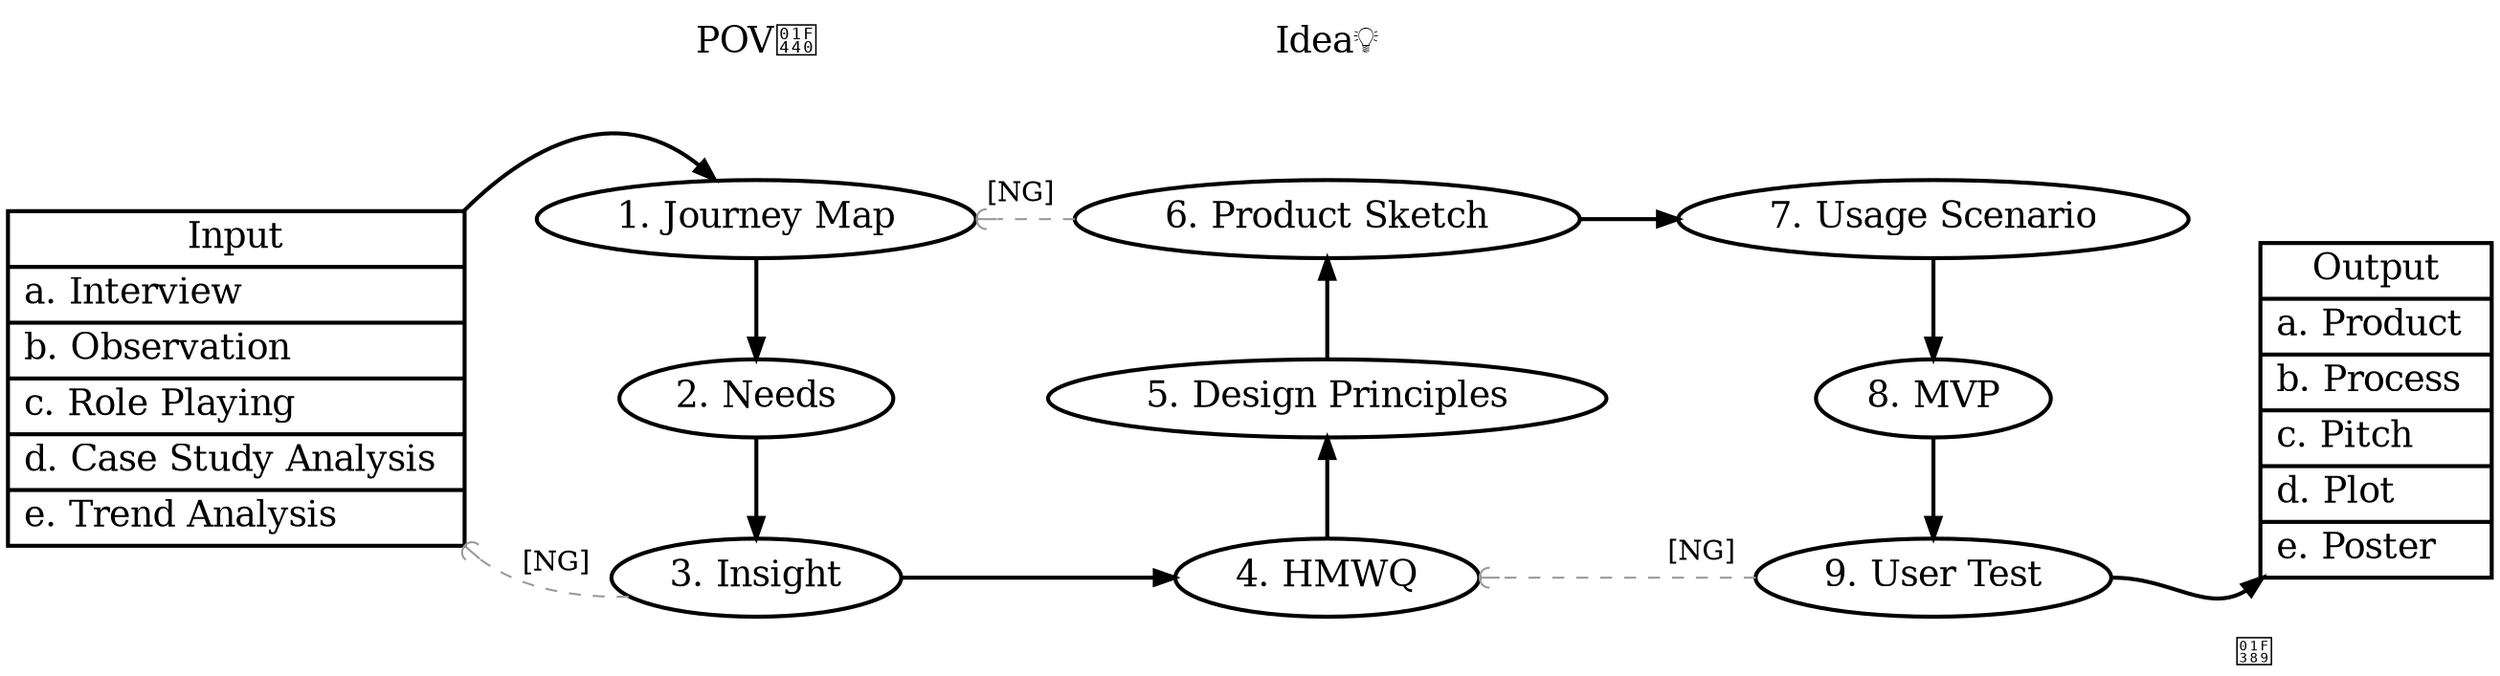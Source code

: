 # dot -T png graph.dot -o graph.png 

digraph graph_name {
	graph [
	       rankdir = LR;
	       nodesep = 0.7;
	];
	edge [
		style = bold;
		shape = oval;
	];
	node [
		style = bold;
		fontsize = 18;
	];

	Input [
	       label = "Input|a. Interview \l|b. Observation \l|c. Role Playing \l|d. Case Study Analysis \l|e. Trend Analysis \l",
	       shape = record,
	];
	Output [
	       label = "Output|a. Product \l|b. Process \l|c. Pitch \l|d. Plot \l|e. Poster \l",
	       shape = record,
	];


	CJM[label = "1. Journey Map"];
	Needs[label = "2. Needs"];
	Insight[label = "3. Insight"];
	HMWQ[label = "4. HMWQ"];
	DP [label = "5. Design Principles"];
	Sketch [label = "6. Product Sketch"];
	Story [label = "7. Usage Scenario"];
	MVP [label = "8. MVP"];
	Test [label = "9. User Test"];

# connect
	Input -> CJM [
		tailport = ne,
		headport = nw
	];

	CJM -> Needs;
	Needs -> Insight;
	Insight -> HMWQ;
//	HMWQ -> DP;
//	DP -> Sketch;

Sketch -> DP [dir = back];
DP -> HMWQ [dir = back];

	Sketch -> Story;
	Story -> MVP;
	MVP -> Test;

	Test -> Output [
		taillabel = "🎉",
		labeldistance = 8,
		tailport = e,
		headport = sw
	];

# Label
	node [shape = plaintext];
	POV [label = "POV👀"];
	Idea [label = "Idea💡"];
//	Fin [label = ];

//	Insight -> POV[color = white];
//	Sketch -> Idea[color = white];
//	Test -> Fin[color = white];

# Ranking
	{rank = min; Input}
	{rank = same;
		CJM;
		Needs;
		Insight;
		POV
	}
	{rank = same;
		HMWQ;
		DP;
		Sketch;
		Idea
	}
	{rank = same;
		Story;
		MVP;
		Test;
//		Fin
	}
	{rank = sink; Output}

# NG
	edge[ color = "#999999"];
	Insight -> Input [
		taillabel = "[NG]",
		labeldistance = 4,
		style = dashed,
		arrowhead = curve,
		headport = se
	];
	Sketch -> CJM [
		taillabel = "[NG]",
		labeldistance = 3,
		style = dashed,
		arrowhead = curve
	];
	Test -> HMWQ [
		taillabel = "[NG]",
		labeldistance = 3,
		style = dashed,
		arrowhead = curve
	];


}
